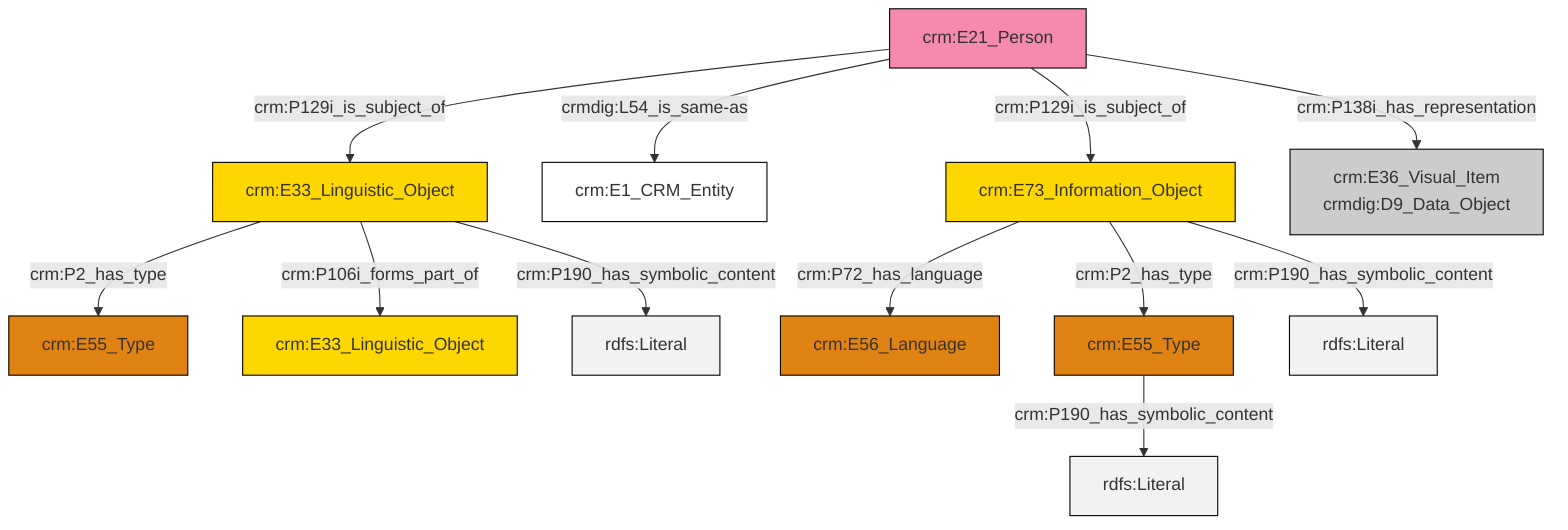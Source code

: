 graph TD
classDef Literal fill:#f2f2f2,stroke:#000000;
classDef CRM_Entity fill:#FFFFFF,stroke:#000000;
classDef Temporal_Entity fill:#00C9E6, stroke:#000000;
classDef Type fill:#E18312, stroke:#000000;
classDef Time-Span fill:#2C9C91, stroke:#000000;
classDef Appellation fill:#FFEB7F, stroke:#000000;
classDef Place fill:#008836, stroke:#000000;
classDef Persistent_Item fill:#B266B2, stroke:#000000;
classDef Conceptual_Object fill:#FFD700, stroke:#000000;
classDef Physical_Thing fill:#D2B48C, stroke:#000000;
classDef Actor fill:#f58aad, stroke:#000000;
classDef PC_Classes fill:#4ce600, stroke:#000000;
classDef Multi fill:#cccccc,stroke:#000000;

2["crm:E73_Information_Object"]:::Conceptual_Object -->|crm:P72_has_language| 3["crm:E56_Language"]:::Type
10["crm:E33_Linguistic_Object"]:::Conceptual_Object -->|crm:P2_has_type| 6["crm:E55_Type"]:::Type
8["crm:E21_Person"]:::Actor -->|crm:P129i_is_subject_of| 10["crm:E33_Linguistic_Object"]:::Conceptual_Object
2["crm:E73_Information_Object"]:::Conceptual_Object -->|crm:P2_has_type| 4["crm:E55_Type"]:::Type
8["crm:E21_Person"]:::Actor -->|crmdig:L54_is_same-as| 12["crm:E1_CRM_Entity"]:::CRM_Entity
10["crm:E33_Linguistic_Object"]:::Conceptual_Object -->|crm:P106i_forms_part_of| 14["crm:E33_Linguistic_Object"]:::Conceptual_Object
10["crm:E33_Linguistic_Object"]:::Conceptual_Object -->|crm:P190_has_symbolic_content| 16[rdfs:Literal]:::Literal
8["crm:E21_Person"]:::Actor -->|crm:P129i_is_subject_of| 2["crm:E73_Information_Object"]:::Conceptual_Object
4["crm:E55_Type"]:::Type -->|crm:P190_has_symbolic_content| 19[rdfs:Literal]:::Literal
8["crm:E21_Person"]:::Actor -->|crm:P138i_has_representation| 0["crm:E36_Visual_Item<br>crmdig:D9_Data_Object"]:::Multi
2["crm:E73_Information_Object"]:::Conceptual_Object -->|crm:P190_has_symbolic_content| 22[rdfs:Literal]:::Literal